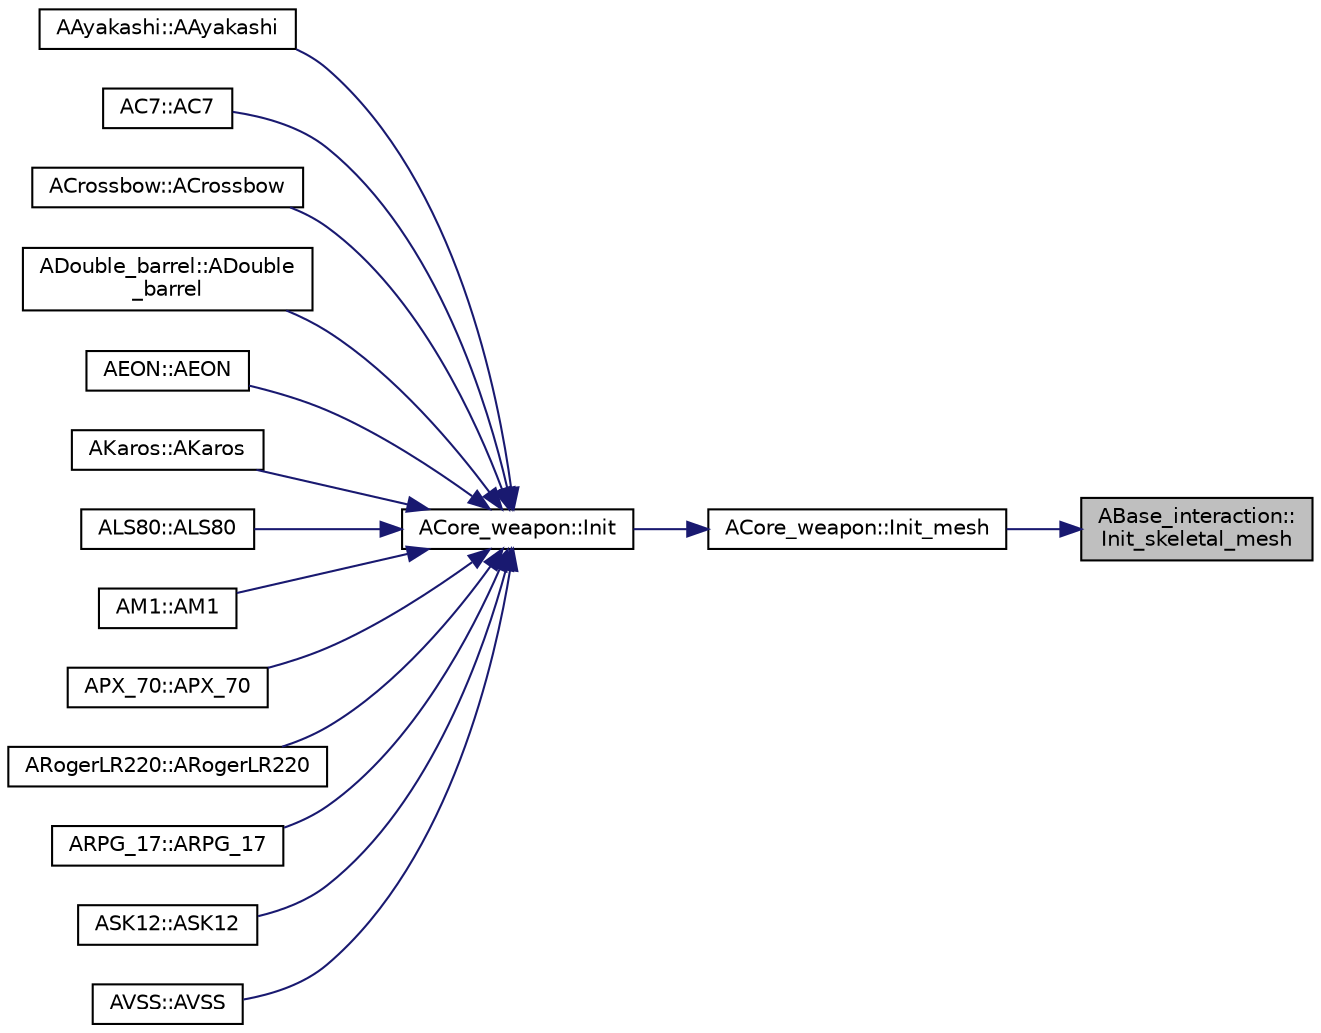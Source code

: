 digraph "ABase_interaction::Init_skeletal_mesh"
{
 // LATEX_PDF_SIZE
  edge [fontname="Helvetica",fontsize="10",labelfontname="Helvetica",labelfontsize="10"];
  node [fontname="Helvetica",fontsize="10",shape=record];
  rankdir="RL";
  Node1 [label="ABase_interaction::\lInit_skeletal_mesh",height=0.2,width=0.4,color="black", fillcolor="grey75", style="filled", fontcolor="black",tooltip="스켈레탈 메시 컴포넌트 초기화 (캐릭터,차량)"];
  Node1 -> Node2 [dir="back",color="midnightblue",fontsize="10",style="solid"];
  Node2 [label="ACore_weapon::Init_mesh",height=0.2,width=0.4,color="black", fillcolor="white", style="filled",URL="$class_a_core__weapon.html#aa23301eadff80b951407bd510701cefe",tooltip="메쉬 초기화"];
  Node2 -> Node3 [dir="back",color="midnightblue",fontsize="10",style="solid"];
  Node3 [label="ACore_weapon::Init",height=0.2,width=0.4,color="black", fillcolor="white", style="filled",URL="$class_a_core__weapon.html#a3e999ef3e385ed2dcef3c9cb5ab395f9",tooltip="무기 초기화"];
  Node3 -> Node4 [dir="back",color="midnightblue",fontsize="10",style="solid"];
  Node4 [label="AAyakashi::AAyakashi",height=0.2,width=0.4,color="black", fillcolor="white", style="filled",URL="$class_a_ayakashi.html#a3dda1bbaafcf367ee9700d9f1fa29a8b",tooltip=" "];
  Node3 -> Node5 [dir="back",color="midnightblue",fontsize="10",style="solid"];
  Node5 [label="AC7::AC7",height=0.2,width=0.4,color="black", fillcolor="white", style="filled",URL="$class_a_c7.html#a22803e0a00a693a59f582f4bea8e9bf4",tooltip=" "];
  Node3 -> Node6 [dir="back",color="midnightblue",fontsize="10",style="solid"];
  Node6 [label="ACrossbow::ACrossbow",height=0.2,width=0.4,color="black", fillcolor="white", style="filled",URL="$class_a_crossbow.html#af96e45d501185e275db91ac5b9a9fa5f",tooltip=" "];
  Node3 -> Node7 [dir="back",color="midnightblue",fontsize="10",style="solid"];
  Node7 [label="ADouble_barrel::ADouble\l_barrel",height=0.2,width=0.4,color="black", fillcolor="white", style="filled",URL="$class_a_double__barrel.html#a76d9488940c2916906efe6a8db6f485c",tooltip=" "];
  Node3 -> Node8 [dir="back",color="midnightblue",fontsize="10",style="solid"];
  Node8 [label="AEON::AEON",height=0.2,width=0.4,color="black", fillcolor="white", style="filled",URL="$class_a_e_o_n.html#a6a5d50c476f95593a6914dbb6e20f4f9",tooltip=" "];
  Node3 -> Node9 [dir="back",color="midnightblue",fontsize="10",style="solid"];
  Node9 [label="AKaros::AKaros",height=0.2,width=0.4,color="black", fillcolor="white", style="filled",URL="$class_a_karos.html#af3f7b99da8957f611a9959b92c597ec9",tooltip=" "];
  Node3 -> Node10 [dir="back",color="midnightblue",fontsize="10",style="solid"];
  Node10 [label="ALS80::ALS80",height=0.2,width=0.4,color="black", fillcolor="white", style="filled",URL="$class_a_l_s80.html#a0d0f63d1455a0a79999f285f71d1c3f6",tooltip=" "];
  Node3 -> Node11 [dir="back",color="midnightblue",fontsize="10",style="solid"];
  Node11 [label="AM1::AM1",height=0.2,width=0.4,color="black", fillcolor="white", style="filled",URL="$class_a_m1.html#a49c701b58009e0b1e9e55a4fda475d83",tooltip=" "];
  Node3 -> Node12 [dir="back",color="midnightblue",fontsize="10",style="solid"];
  Node12 [label="APX_70::APX_70",height=0.2,width=0.4,color="black", fillcolor="white", style="filled",URL="$class_a_p_x__70.html#ad777f7f06dee9cdd713eda208e0378d3",tooltip=" "];
  Node3 -> Node13 [dir="back",color="midnightblue",fontsize="10",style="solid"];
  Node13 [label="ARogerLR220::ARogerLR220",height=0.2,width=0.4,color="black", fillcolor="white", style="filled",URL="$class_a_roger_l_r220.html#aa6b4289c6e8f0a15158d4b539d35e764",tooltip=" "];
  Node3 -> Node14 [dir="back",color="midnightblue",fontsize="10",style="solid"];
  Node14 [label="ARPG_17::ARPG_17",height=0.2,width=0.4,color="black", fillcolor="white", style="filled",URL="$class_a_r_p_g__17.html#a3a2d14744ca70af4c317d8c3b6cf181b",tooltip=" "];
  Node3 -> Node15 [dir="back",color="midnightblue",fontsize="10",style="solid"];
  Node15 [label="ASK12::ASK12",height=0.2,width=0.4,color="black", fillcolor="white", style="filled",URL="$class_a_s_k12.html#a543955cbbc5beeb5666ab25d95f0858c",tooltip=" "];
  Node3 -> Node16 [dir="back",color="midnightblue",fontsize="10",style="solid"];
  Node16 [label="AVSS::AVSS",height=0.2,width=0.4,color="black", fillcolor="white", style="filled",URL="$class_a_v_s_s.html#a00b99cf776b30f3444bcbd388bab6112",tooltip=" "];
}
